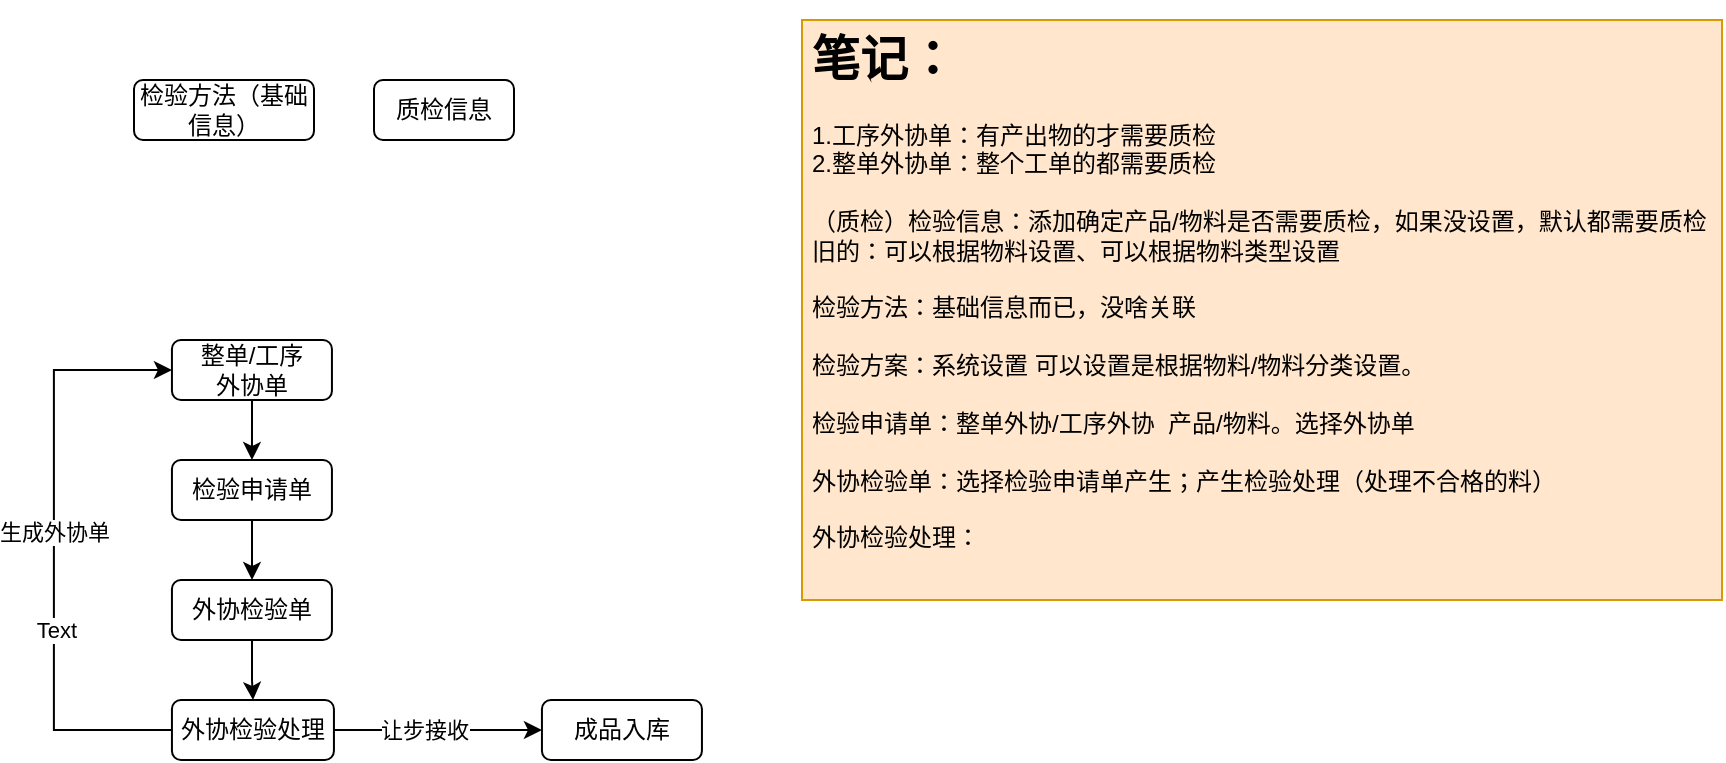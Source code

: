 <mxfile version="22.1.4" type="github">
  <diagram id="C5RBs43oDa-KdzZeNtuy" name="Page-1">
    <mxGraphModel dx="989" dy="1740" grid="1" gridSize="10" guides="1" tooltips="1" connect="1" arrows="1" fold="1" page="1" pageScale="1" pageWidth="827" pageHeight="1169" math="0" shadow="0">
      <root>
        <mxCell id="WIyWlLk6GJQsqaUBKTNV-0" />
        <mxCell id="WIyWlLk6GJQsqaUBKTNV-1" parent="WIyWlLk6GJQsqaUBKTNV-0" />
        <mxCell id="7khW1xBxU2SpraM2lM1S-4" style="edgeStyle=orthogonalEdgeStyle;rounded=0;orthogonalLoop=1;jettySize=auto;html=1;" edge="1" parent="WIyWlLk6GJQsqaUBKTNV-1" source="7khW1xBxU2SpraM2lM1S-0" target="7khW1xBxU2SpraM2lM1S-3">
          <mxGeometry relative="1" as="geometry" />
        </mxCell>
        <mxCell id="7khW1xBxU2SpraM2lM1S-0" value="检验申请单" style="rounded=1;whiteSpace=wrap;html=1;fontSize=12;glass=0;strokeWidth=1;shadow=0;" vertex="1" parent="WIyWlLk6GJQsqaUBKTNV-1">
          <mxGeometry x="178.97" y="220" width="80" height="30" as="geometry" />
        </mxCell>
        <mxCell id="7khW1xBxU2SpraM2lM1S-2" style="edgeStyle=orthogonalEdgeStyle;rounded=0;orthogonalLoop=1;jettySize=auto;html=1;entryX=0.5;entryY=0;entryDx=0;entryDy=0;" edge="1" parent="WIyWlLk6GJQsqaUBKTNV-1" source="7khW1xBxU2SpraM2lM1S-1" target="7khW1xBxU2SpraM2lM1S-0">
          <mxGeometry relative="1" as="geometry" />
        </mxCell>
        <mxCell id="7khW1xBxU2SpraM2lM1S-1" value="整单/工序&lt;br&gt;外协单" style="rounded=1;whiteSpace=wrap;html=1;fontSize=12;glass=0;strokeWidth=1;shadow=0;" vertex="1" parent="WIyWlLk6GJQsqaUBKTNV-1">
          <mxGeometry x="178.97" y="160" width="80" height="30" as="geometry" />
        </mxCell>
        <mxCell id="7khW1xBxU2SpraM2lM1S-10" value="" style="edgeStyle=orthogonalEdgeStyle;rounded=0;orthogonalLoop=1;jettySize=auto;html=1;" edge="1" parent="WIyWlLk6GJQsqaUBKTNV-1" source="7khW1xBxU2SpraM2lM1S-3" target="7khW1xBxU2SpraM2lM1S-9">
          <mxGeometry relative="1" as="geometry" />
        </mxCell>
        <mxCell id="7khW1xBxU2SpraM2lM1S-3" value="外协检验单" style="rounded=1;whiteSpace=wrap;html=1;fontSize=12;glass=0;strokeWidth=1;shadow=0;" vertex="1" parent="WIyWlLk6GJQsqaUBKTNV-1">
          <mxGeometry x="178.97" y="280" width="80" height="30" as="geometry" />
        </mxCell>
        <mxCell id="7khW1xBxU2SpraM2lM1S-11" style="edgeStyle=orthogonalEdgeStyle;rounded=0;orthogonalLoop=1;jettySize=auto;html=1;exitX=0;exitY=0.5;exitDx=0;exitDy=0;" edge="1" parent="WIyWlLk6GJQsqaUBKTNV-1" source="7khW1xBxU2SpraM2lM1S-9" target="7khW1xBxU2SpraM2lM1S-1">
          <mxGeometry relative="1" as="geometry">
            <mxPoint x="158.974" y="355" as="sourcePoint" />
            <mxPoint x="118.97" y="170" as="targetPoint" />
            <Array as="points">
              <mxPoint x="119.97" y="355" />
              <mxPoint x="119.97" y="175" />
            </Array>
          </mxGeometry>
        </mxCell>
        <mxCell id="7khW1xBxU2SpraM2lM1S-13" value="生成外协单" style="edgeLabel;html=1;align=center;verticalAlign=middle;resizable=0;points=[];" vertex="1" connectable="0" parent="7khW1xBxU2SpraM2lM1S-11">
          <mxGeometry x="0.063" relative="1" as="geometry">
            <mxPoint as="offset" />
          </mxGeometry>
        </mxCell>
        <mxCell id="7khW1xBxU2SpraM2lM1S-26" value="Text" style="edgeLabel;html=1;align=center;verticalAlign=middle;resizable=0;points=[];" vertex="1" connectable="0" parent="7khW1xBxU2SpraM2lM1S-11">
          <mxGeometry x="-0.268" y="-1" relative="1" as="geometry">
            <mxPoint as="offset" />
          </mxGeometry>
        </mxCell>
        <mxCell id="7khW1xBxU2SpraM2lM1S-24" style="edgeStyle=orthogonalEdgeStyle;rounded=0;orthogonalLoop=1;jettySize=auto;html=1;entryX=0;entryY=0.5;entryDx=0;entryDy=0;" edge="1" parent="WIyWlLk6GJQsqaUBKTNV-1" source="7khW1xBxU2SpraM2lM1S-9" target="7khW1xBxU2SpraM2lM1S-23">
          <mxGeometry relative="1" as="geometry" />
        </mxCell>
        <mxCell id="7khW1xBxU2SpraM2lM1S-25" value="让步接收" style="edgeLabel;html=1;align=center;verticalAlign=middle;resizable=0;points=[];" vertex="1" connectable="0" parent="7khW1xBxU2SpraM2lM1S-24">
          <mxGeometry x="-0.135" relative="1" as="geometry">
            <mxPoint as="offset" />
          </mxGeometry>
        </mxCell>
        <mxCell id="7khW1xBxU2SpraM2lM1S-9" value="外协检验处理" style="rounded=1;whiteSpace=wrap;html=1;fontSize=12;glass=0;strokeWidth=1;shadow=0;" vertex="1" parent="WIyWlLk6GJQsqaUBKTNV-1">
          <mxGeometry x="178.97" y="340" width="81" height="30" as="geometry" />
        </mxCell>
        <mxCell id="7khW1xBxU2SpraM2lM1S-18" value="&lt;h1&gt;笔记：&lt;/h1&gt;&lt;div&gt;1.工序外协单：有产出物的才需要质检&lt;br&gt;&lt;/div&gt;&lt;div&gt;2.整单外协单：整个工单的都需要质检&lt;/div&gt;&lt;div&gt;&lt;br&gt;&lt;/div&gt;&lt;div&gt;（质检）检验信息：添加确定产品/物料是否需要质检，如果没设置，默认都需要质检&lt;/div&gt;&lt;div&gt;旧的：可以根据物料设置、可以根据物料类型设置&lt;/div&gt;&lt;div&gt;&lt;br&gt;&lt;/div&gt;&lt;div&gt;检验方法：基础信息而已，没啥关联&lt;/div&gt;&lt;div&gt;&lt;br&gt;&lt;/div&gt;&lt;div&gt;检验方案：系统设置 可以设置是根据物料/物料分类设置。&lt;/div&gt;&lt;div&gt;&lt;br&gt;&lt;/div&gt;&lt;div&gt;检验申请单：整单外协/工序外协&amp;nbsp; 产品/物料。选择外协单&lt;/div&gt;&lt;div&gt;&lt;br&gt;&lt;/div&gt;&lt;div&gt;外协检验单：选择检验申请单产生；产生检验处理（处理不合格的料）&lt;/div&gt;&lt;div&gt;&lt;br&gt;&lt;/div&gt;&lt;div&gt;外协检验处理：&amp;nbsp;&lt;/div&gt;&lt;div&gt;&lt;br&gt;&lt;/div&gt;&lt;div&gt;&lt;br&gt;&lt;/div&gt;&lt;div&gt;&lt;br&gt;&lt;/div&gt;&lt;div&gt;&lt;br&gt;&lt;/div&gt;&lt;div&gt;&lt;br&gt;&lt;/div&gt;&lt;div&gt;&lt;br&gt;&lt;/div&gt;&lt;div&gt;&lt;br&gt;&lt;/div&gt;&lt;div&gt;&lt;br&gt;&lt;/div&gt;&lt;div&gt;&lt;br&gt;&lt;/div&gt;" style="text;html=1;strokeColor=#d79b00;fillColor=#ffe6cc;spacing=5;spacingTop=-20;whiteSpace=wrap;overflow=hidden;rounded=0;" vertex="1" parent="WIyWlLk6GJQsqaUBKTNV-1">
          <mxGeometry x="494" width="460" height="290" as="geometry" />
        </mxCell>
        <mxCell id="7khW1xBxU2SpraM2lM1S-20" value="质检信息" style="rounded=1;whiteSpace=wrap;html=1;fontSize=12;glass=0;strokeWidth=1;shadow=0;" vertex="1" parent="WIyWlLk6GJQsqaUBKTNV-1">
          <mxGeometry x="280" y="30" width="70" height="30" as="geometry" />
        </mxCell>
        <mxCell id="7khW1xBxU2SpraM2lM1S-22" value="检验方法（基础信息）" style="rounded=1;whiteSpace=wrap;html=1;fontSize=12;glass=0;strokeWidth=1;shadow=0;" vertex="1" parent="WIyWlLk6GJQsqaUBKTNV-1">
          <mxGeometry x="160" y="30" width="90" height="30" as="geometry" />
        </mxCell>
        <mxCell id="7khW1xBxU2SpraM2lM1S-23" value="成品入库" style="rounded=1;whiteSpace=wrap;html=1;fontSize=12;glass=0;strokeWidth=1;shadow=0;" vertex="1" parent="WIyWlLk6GJQsqaUBKTNV-1">
          <mxGeometry x="363.97" y="340" width="80" height="30" as="geometry" />
        </mxCell>
      </root>
    </mxGraphModel>
  </diagram>
</mxfile>
